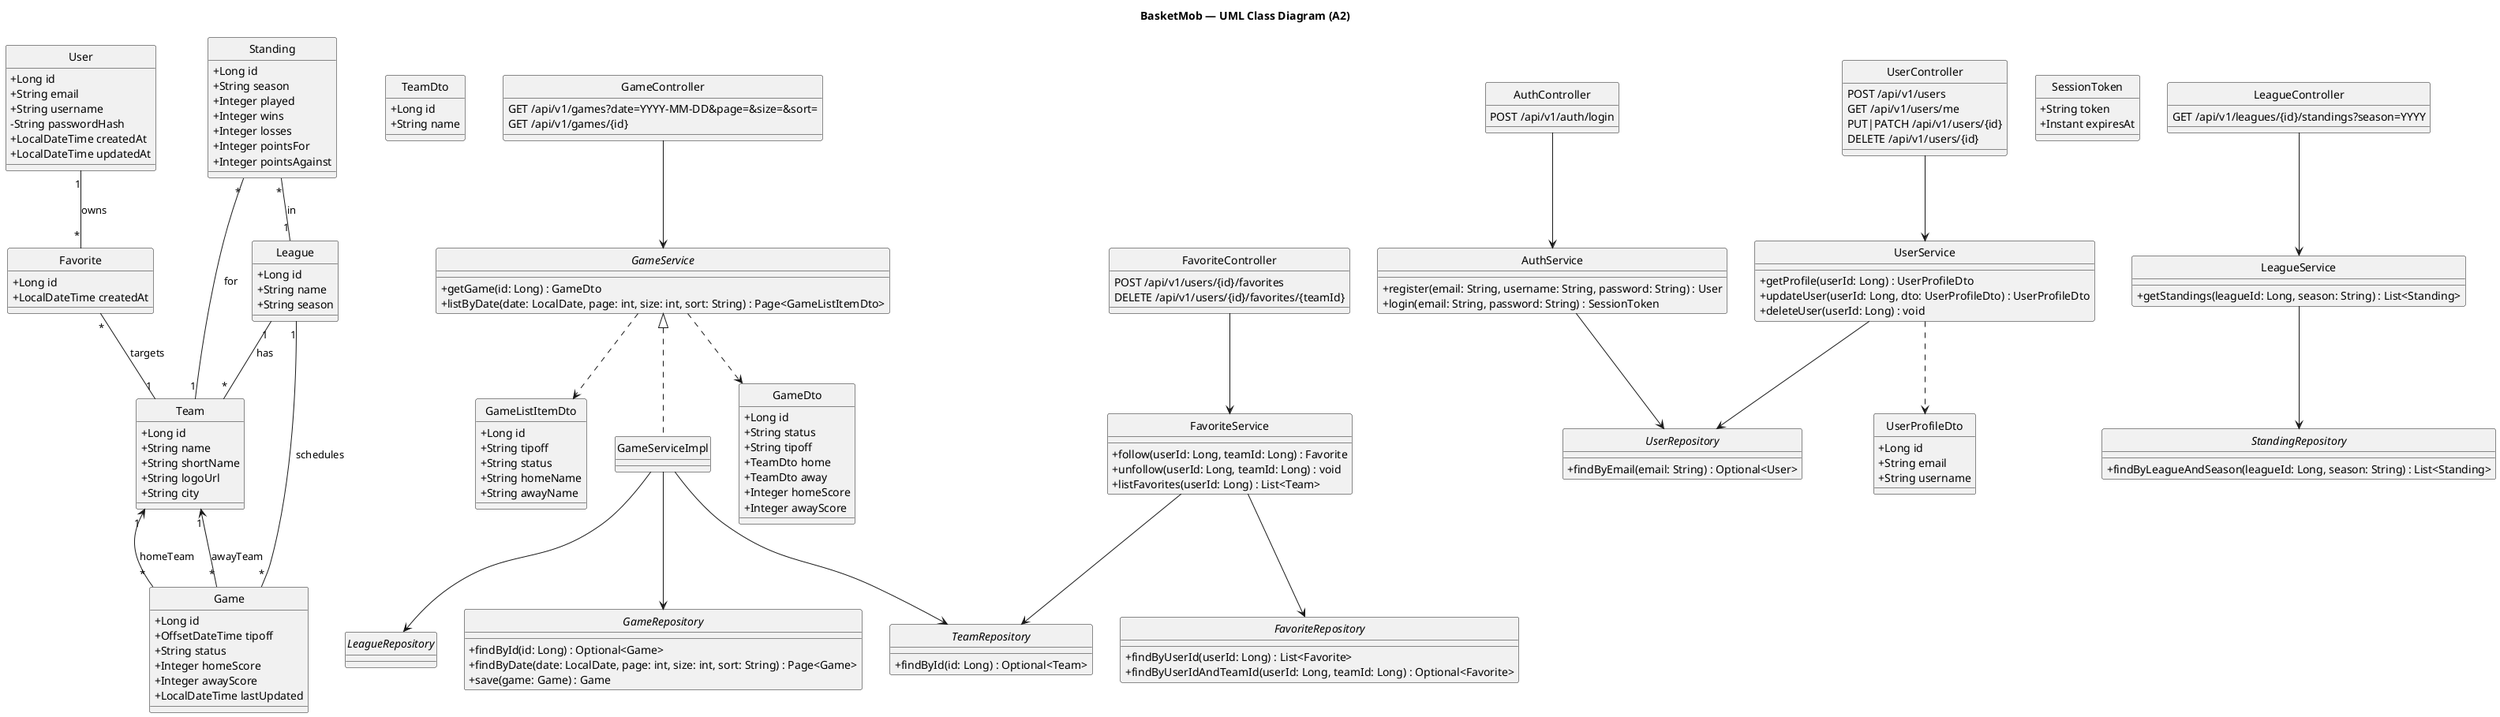 @startuml
title BasketMob — UML Class Diagram (A2)

hide circle
skinparam classAttributeIconSize 0

' ===== Entities =====
class User {
  +Long id
  +String email
  +String username
  -String passwordHash
  +LocalDateTime createdAt
  +LocalDateTime updatedAt
}

class Team {
  +Long id
  +String name
  +String shortName
  +String logoUrl
  +String city
}

class League {
  +Long id
  +String name
  +String season
}

class Game {
  +Long id
  +OffsetDateTime tipoff
  +String status
  +Integer homeScore
  +Integer awayScore
  +LocalDateTime lastUpdated
}

class Standing {
  +Long id
  +String season
  +Integer played
  +Integer wins
  +Integer losses
  +Integer pointsFor
  +Integer pointsAgainst
}

class Favorite {
  +Long id
  +LocalDateTime createdAt
}

' ===== DTOs =====
class TeamDto {
  +Long id
  +String name
}
class GameDto {
  +Long id
  +String status
  +String tipoff
  +TeamDto home
  +TeamDto away
  +Integer homeScore
  +Integer awayScore
}
class GameListItemDto {
  +Long id
  +String tipoff
  +String status
  +String homeName
  +String awayName
}
class UserProfileDto {
  +Long id
  +String email
  +String username
}
class SessionToken {
  +String token
  +Instant expiresAt
}

' ===== Repositories =====
interface UserRepository {
  +findByEmail(email: String) : Optional<User>
}
interface TeamRepository {
  +findById(id: Long) : Optional<Team>
}
interface LeagueRepository
interface GameRepository {
  +findById(id: Long) : Optional<Game>
  +findByDate(date: LocalDate, page: int, size: int, sort: String) : Page<Game>
  +save(game: Game) : Game
}
interface StandingRepository {
  +findByLeagueAndSeason(leagueId: Long, season: String) : List<Standing>
}
interface FavoriteRepository {
  +findByUserId(userId: Long) : List<Favorite>
  +findByUserIdAndTeamId(userId: Long, teamId: Long) : Optional<Favorite>
}

' ===== Services =====
class AuthService {
  +register(email: String, username: String, password: String) : User
  +login(email: String, password: String) : SessionToken
}
class UserService {
  +getProfile(userId: Long) : UserProfileDto
  +updateUser(userId: Long, dto: UserProfileDto) : UserProfileDto
  +deleteUser(userId: Long) : void
}
interface GameService {
  +getGame(id: Long) : GameDto
  +listByDate(date: LocalDate, page: int, size: int, sort: String) : Page<GameListItemDto>
}
class GameServiceImpl
class LeagueService {
  +getStandings(leagueId: Long, season: String) : List<Standing>
}
class FavoriteService {
  +follow(userId: Long, teamId: Long) : Favorite
  +unfollow(userId: Long, teamId: Long) : void
  +listFavorites(userId: Long) : List<Team>
}

' ===== Controllers =====
class AuthController
class UserController
class GameController
class LeagueController
class FavoriteController

AuthController : POST /api/v1/auth/login
UserController : POST /api/v1/users\nGET /api/v1/users/me\nPUT|PATCH /api/v1/users/{id}\nDELETE /api/v1/users/{id}
GameController : GET /api/v1/games?date=YYYY-MM-DD&page=&size=&sort=\nGET /api/v1/games/{id}
LeagueController : GET /api/v1/leagues/{id}/standings?season=YYYY
FavoriteController : POST /api/v1/users/{id}/favorites\nDELETE /api/v1/users/{id}/favorites/{teamId}

' ===== Domain multiplicities (fixed) =====
' A League has many Teams and many Games; a Game belongs to exactly one League.
League "1" -- "*" Team : has
League "1" -- "*" Game : schedules

' A Team can be home/away in many Games; each Game has exactly one home and one away team.
Team "1" <-- "*" Game : homeTeam
Team "1" <-- "*" Game : awayTeam

' Standings are for one Team in one League/season
Standing "*" -- "1" Team : for
Standing "*" -- "1" League : in

' Users own many Favorites; each Favorite points to one Team
User "1" -- "*" Favorite : owns
Favorite "*" -- "1" Team : targets

' ===== Layer connections =====
AuthController --> AuthService
UserController --> UserService
GameController --> GameService
LeagueController --> LeagueService
FavoriteController --> FavoriteService

AuthService --> UserRepository
UserService --> UserRepository
FavoriteService --> FavoriteRepository
FavoriteService --> TeamRepository
GameServiceImpl --> GameRepository
GameServiceImpl --> LeagueRepository
GameServiceImpl --> TeamRepository
LeagueService --> StandingRepository

GameService ..> GameDto
GameService ..> GameListItemDto
UserService ..> UserProfileDto

GameService <|.. GameServiceImpl
@enduml

```
